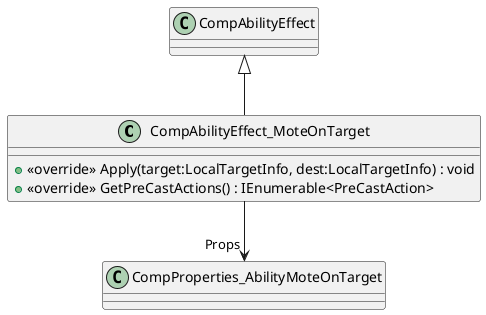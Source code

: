 @startuml
class CompAbilityEffect_MoteOnTarget {
    + <<override>> Apply(target:LocalTargetInfo, dest:LocalTargetInfo) : void
    + <<override>> GetPreCastActions() : IEnumerable<PreCastAction>
}
CompAbilityEffect <|-- CompAbilityEffect_MoteOnTarget
CompAbilityEffect_MoteOnTarget --> "Props" CompProperties_AbilityMoteOnTarget
@enduml
